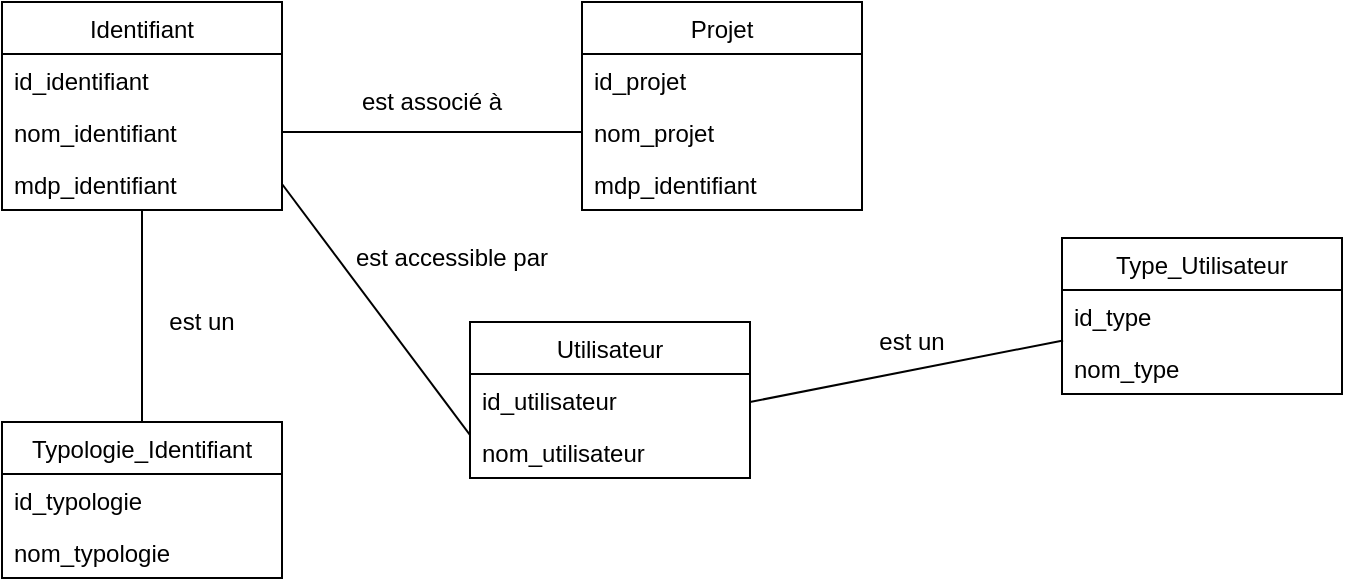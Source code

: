 <mxfile version="14.7.7" type="github">
  <diagram id="LIKrjZTnSsTO0zBpMtUg" name="Page-1">
    <mxGraphModel dx="1382" dy="764" grid="1" gridSize="10" guides="1" tooltips="1" connect="1" arrows="1" fold="1" page="1" pageScale="1" pageWidth="827" pageHeight="1169" math="0" shadow="0">
      <root>
        <mxCell id="0" />
        <mxCell id="1" parent="0" />
        <mxCell id="si4SNDqKActHlRUU7x8P-1" value="Identifiant" style="swimlane;fontStyle=0;childLayout=stackLayout;horizontal=1;startSize=26;horizontalStack=0;resizeParent=1;resizeParentMax=0;resizeLast=0;collapsible=1;marginBottom=0;" vertex="1" parent="1">
          <mxGeometry x="40" y="80" width="140" height="104" as="geometry">
            <mxRectangle x="40" y="80" width="80" height="26" as="alternateBounds" />
          </mxGeometry>
        </mxCell>
        <mxCell id="si4SNDqKActHlRUU7x8P-2" value="id_identifiant&#xa;" style="text;strokeColor=none;fillColor=none;align=left;verticalAlign=top;spacingLeft=4;spacingRight=4;overflow=hidden;rotatable=0;points=[[0,0.5],[1,0.5]];portConstraint=eastwest;" vertex="1" parent="si4SNDqKActHlRUU7x8P-1">
          <mxGeometry y="26" width="140" height="26" as="geometry" />
        </mxCell>
        <mxCell id="si4SNDqKActHlRUU7x8P-3" value="nom_identifiant" style="text;strokeColor=none;fillColor=none;align=left;verticalAlign=top;spacingLeft=4;spacingRight=4;overflow=hidden;rotatable=0;points=[[0,0.5],[1,0.5]];portConstraint=eastwest;" vertex="1" parent="si4SNDqKActHlRUU7x8P-1">
          <mxGeometry y="52" width="140" height="26" as="geometry" />
        </mxCell>
        <mxCell id="si4SNDqKActHlRUU7x8P-4" value="mdp_identifiant" style="text;strokeColor=none;fillColor=none;align=left;verticalAlign=top;spacingLeft=4;spacingRight=4;overflow=hidden;rotatable=0;points=[[0,0.5],[1,0.5]];portConstraint=eastwest;" vertex="1" parent="si4SNDqKActHlRUU7x8P-1">
          <mxGeometry y="78" width="140" height="26" as="geometry" />
        </mxCell>
        <mxCell id="si4SNDqKActHlRUU7x8P-5" value="Projet" style="swimlane;fontStyle=0;childLayout=stackLayout;horizontal=1;startSize=26;horizontalStack=0;resizeParent=1;resizeParentMax=0;resizeLast=0;collapsible=1;marginBottom=0;" vertex="1" parent="1">
          <mxGeometry x="330" y="80" width="140" height="104" as="geometry">
            <mxRectangle x="220" y="80" width="80" height="26" as="alternateBounds" />
          </mxGeometry>
        </mxCell>
        <mxCell id="si4SNDqKActHlRUU7x8P-6" value="id_projet&#xa;" style="text;strokeColor=none;fillColor=none;align=left;verticalAlign=top;spacingLeft=4;spacingRight=4;overflow=hidden;rotatable=0;points=[[0,0.5],[1,0.5]];portConstraint=eastwest;" vertex="1" parent="si4SNDqKActHlRUU7x8P-5">
          <mxGeometry y="26" width="140" height="26" as="geometry" />
        </mxCell>
        <mxCell id="si4SNDqKActHlRUU7x8P-7" value="nom_projet" style="text;strokeColor=none;fillColor=none;align=left;verticalAlign=top;spacingLeft=4;spacingRight=4;overflow=hidden;rotatable=0;points=[[0,0.5],[1,0.5]];portConstraint=eastwest;" vertex="1" parent="si4SNDqKActHlRUU7x8P-5">
          <mxGeometry y="52" width="140" height="26" as="geometry" />
        </mxCell>
        <mxCell id="si4SNDqKActHlRUU7x8P-8" value="mdp_identifiant" style="text;strokeColor=none;fillColor=none;align=left;verticalAlign=top;spacingLeft=4;spacingRight=4;overflow=hidden;rotatable=0;points=[[0,0.5],[1,0.5]];portConstraint=eastwest;" vertex="1" parent="si4SNDqKActHlRUU7x8P-5">
          <mxGeometry y="78" width="140" height="26" as="geometry" />
        </mxCell>
        <mxCell id="si4SNDqKActHlRUU7x8P-9" value="Utilisateur" style="swimlane;fontStyle=0;childLayout=stackLayout;horizontal=1;startSize=26;horizontalStack=0;resizeParent=1;resizeParentMax=0;resizeLast=0;collapsible=1;marginBottom=0;" vertex="1" parent="1">
          <mxGeometry x="274" y="240" width="140" height="78" as="geometry">
            <mxRectangle x="220" y="80" width="80" height="26" as="alternateBounds" />
          </mxGeometry>
        </mxCell>
        <mxCell id="si4SNDqKActHlRUU7x8P-10" value="id_utilisateur   &#xa;" style="text;strokeColor=none;fillColor=none;align=left;verticalAlign=top;spacingLeft=4;spacingRight=4;overflow=hidden;rotatable=0;points=[[0,0.5],[1,0.5]];portConstraint=eastwest;" vertex="1" parent="si4SNDqKActHlRUU7x8P-9">
          <mxGeometry y="26" width="140" height="26" as="geometry" />
        </mxCell>
        <mxCell id="si4SNDqKActHlRUU7x8P-11" value="nom_utilisateur" style="text;strokeColor=none;fillColor=none;align=left;verticalAlign=top;spacingLeft=4;spacingRight=4;overflow=hidden;rotatable=0;points=[[0,0.5],[1,0.5]];portConstraint=eastwest;" vertex="1" parent="si4SNDqKActHlRUU7x8P-9">
          <mxGeometry y="52" width="140" height="26" as="geometry" />
        </mxCell>
        <mxCell id="si4SNDqKActHlRUU7x8P-13" value="Type_Utilisateur" style="swimlane;fontStyle=0;childLayout=stackLayout;horizontal=1;startSize=26;horizontalStack=0;resizeParent=1;resizeParentMax=0;resizeLast=0;collapsible=1;marginBottom=0;" vertex="1" parent="1">
          <mxGeometry x="570" y="198" width="140" height="78" as="geometry">
            <mxRectangle x="220" y="80" width="80" height="26" as="alternateBounds" />
          </mxGeometry>
        </mxCell>
        <mxCell id="si4SNDqKActHlRUU7x8P-14" value="id_type   &#xa;" style="text;strokeColor=none;fillColor=none;align=left;verticalAlign=top;spacingLeft=4;spacingRight=4;overflow=hidden;rotatable=0;points=[[0,0.5],[1,0.5]];portConstraint=eastwest;" vertex="1" parent="si4SNDqKActHlRUU7x8P-13">
          <mxGeometry y="26" width="140" height="26" as="geometry" />
        </mxCell>
        <mxCell id="si4SNDqKActHlRUU7x8P-15" value="nom_type" style="text;strokeColor=none;fillColor=none;align=left;verticalAlign=top;spacingLeft=4;spacingRight=4;overflow=hidden;rotatable=0;points=[[0,0.5],[1,0.5]];portConstraint=eastwest;" vertex="1" parent="si4SNDqKActHlRUU7x8P-13">
          <mxGeometry y="52" width="140" height="26" as="geometry" />
        </mxCell>
        <mxCell id="si4SNDqKActHlRUU7x8P-16" value="Typologie_Identifiant" style="swimlane;fontStyle=0;childLayout=stackLayout;horizontal=1;startSize=26;horizontalStack=0;resizeParent=1;resizeParentMax=0;resizeLast=0;collapsible=1;marginBottom=0;" vertex="1" parent="1">
          <mxGeometry x="40" y="290" width="140" height="78" as="geometry">
            <mxRectangle x="220" y="80" width="80" height="26" as="alternateBounds" />
          </mxGeometry>
        </mxCell>
        <mxCell id="si4SNDqKActHlRUU7x8P-17" value="id_typologie   &#xa;" style="text;strokeColor=none;fillColor=none;align=left;verticalAlign=top;spacingLeft=4;spacingRight=4;overflow=hidden;rotatable=0;points=[[0,0.5],[1,0.5]];portConstraint=eastwest;" vertex="1" parent="si4SNDqKActHlRUU7x8P-16">
          <mxGeometry y="26" width="140" height="26" as="geometry" />
        </mxCell>
        <mxCell id="si4SNDqKActHlRUU7x8P-18" value="nom_typologie" style="text;strokeColor=none;fillColor=none;align=left;verticalAlign=top;spacingLeft=4;spacingRight=4;overflow=hidden;rotatable=0;points=[[0,0.5],[1,0.5]];portConstraint=eastwest;" vertex="1" parent="si4SNDqKActHlRUU7x8P-16">
          <mxGeometry y="52" width="140" height="26" as="geometry" />
        </mxCell>
        <mxCell id="si4SNDqKActHlRUU7x8P-19" value="" style="endArrow=none;html=1;exitX=0.5;exitY=0;exitDx=0;exitDy=0;" edge="1" parent="1" source="si4SNDqKActHlRUU7x8P-16">
          <mxGeometry width="50" height="50" relative="1" as="geometry">
            <mxPoint x="60" y="234" as="sourcePoint" />
            <mxPoint x="110" y="184" as="targetPoint" />
          </mxGeometry>
        </mxCell>
        <mxCell id="si4SNDqKActHlRUU7x8P-20" value="est un" style="text;html=1;strokeColor=none;fillColor=none;align=center;verticalAlign=middle;whiteSpace=wrap;rounded=0;" vertex="1" parent="1">
          <mxGeometry x="120" y="230" width="40" height="20" as="geometry" />
        </mxCell>
        <mxCell id="si4SNDqKActHlRUU7x8P-21" style="edgeStyle=orthogonalEdgeStyle;rounded=0;orthogonalLoop=1;jettySize=auto;html=1;exitX=0.5;exitY=1;exitDx=0;exitDy=0;" edge="1" parent="1" source="si4SNDqKActHlRUU7x8P-20" target="si4SNDqKActHlRUU7x8P-20">
          <mxGeometry relative="1" as="geometry" />
        </mxCell>
        <mxCell id="si4SNDqKActHlRUU7x8P-24" value="est associé à" style="text;html=1;strokeColor=none;fillColor=none;align=center;verticalAlign=middle;whiteSpace=wrap;rounded=0;" vertex="1" parent="1">
          <mxGeometry x="210" y="120" width="90" height="20" as="geometry" />
        </mxCell>
        <mxCell id="si4SNDqKActHlRUU7x8P-22" value="" style="endArrow=none;html=1;exitX=0;exitY=0.5;exitDx=0;exitDy=0;entryX=1;entryY=0.5;entryDx=0;entryDy=0;" edge="1" parent="1" source="si4SNDqKActHlRUU7x8P-7" target="si4SNDqKActHlRUU7x8P-3">
          <mxGeometry width="50" height="50" relative="1" as="geometry">
            <mxPoint x="310" y="140" as="sourcePoint" />
            <mxPoint x="179.17" y="132" as="targetPoint" />
          </mxGeometry>
        </mxCell>
        <mxCell id="si4SNDqKActHlRUU7x8P-25" value="" style="endArrow=none;html=1;exitX=-0.001;exitY=1.167;exitDx=0;exitDy=0;entryX=1;entryY=0.5;entryDx=0;entryDy=0;exitPerimeter=0;" edge="1" parent="1" source="si4SNDqKActHlRUU7x8P-10" target="si4SNDqKActHlRUU7x8P-4">
          <mxGeometry width="50" height="50" relative="1" as="geometry">
            <mxPoint x="340" y="155" as="sourcePoint" />
            <mxPoint x="190" y="155" as="targetPoint" />
          </mxGeometry>
        </mxCell>
        <mxCell id="si4SNDqKActHlRUU7x8P-26" value="est accessible par" style="text;html=1;strokeColor=none;fillColor=none;align=center;verticalAlign=middle;whiteSpace=wrap;rounded=0;" vertex="1" parent="1">
          <mxGeometry x="210" y="198" width="110" height="20" as="geometry" />
        </mxCell>
        <mxCell id="si4SNDqKActHlRUU7x8P-27" value="" style="endArrow=none;html=1;exitX=0.004;exitY=-0.029;exitDx=0;exitDy=0;entryX=1;entryY=0.5;entryDx=0;entryDy=0;exitPerimeter=0;" edge="1" parent="1" source="si4SNDqKActHlRUU7x8P-15">
          <mxGeometry width="50" height="50" relative="1" as="geometry">
            <mxPoint x="507.86" y="405.342" as="sourcePoint" />
            <mxPoint x="414" y="280" as="targetPoint" />
          </mxGeometry>
        </mxCell>
        <mxCell id="si4SNDqKActHlRUU7x8P-28" value="est un" style="text;html=1;strokeColor=none;fillColor=none;align=center;verticalAlign=middle;whiteSpace=wrap;rounded=0;" vertex="1" parent="1">
          <mxGeometry x="440" y="240" width="110" height="20" as="geometry" />
        </mxCell>
      </root>
    </mxGraphModel>
  </diagram>
</mxfile>
